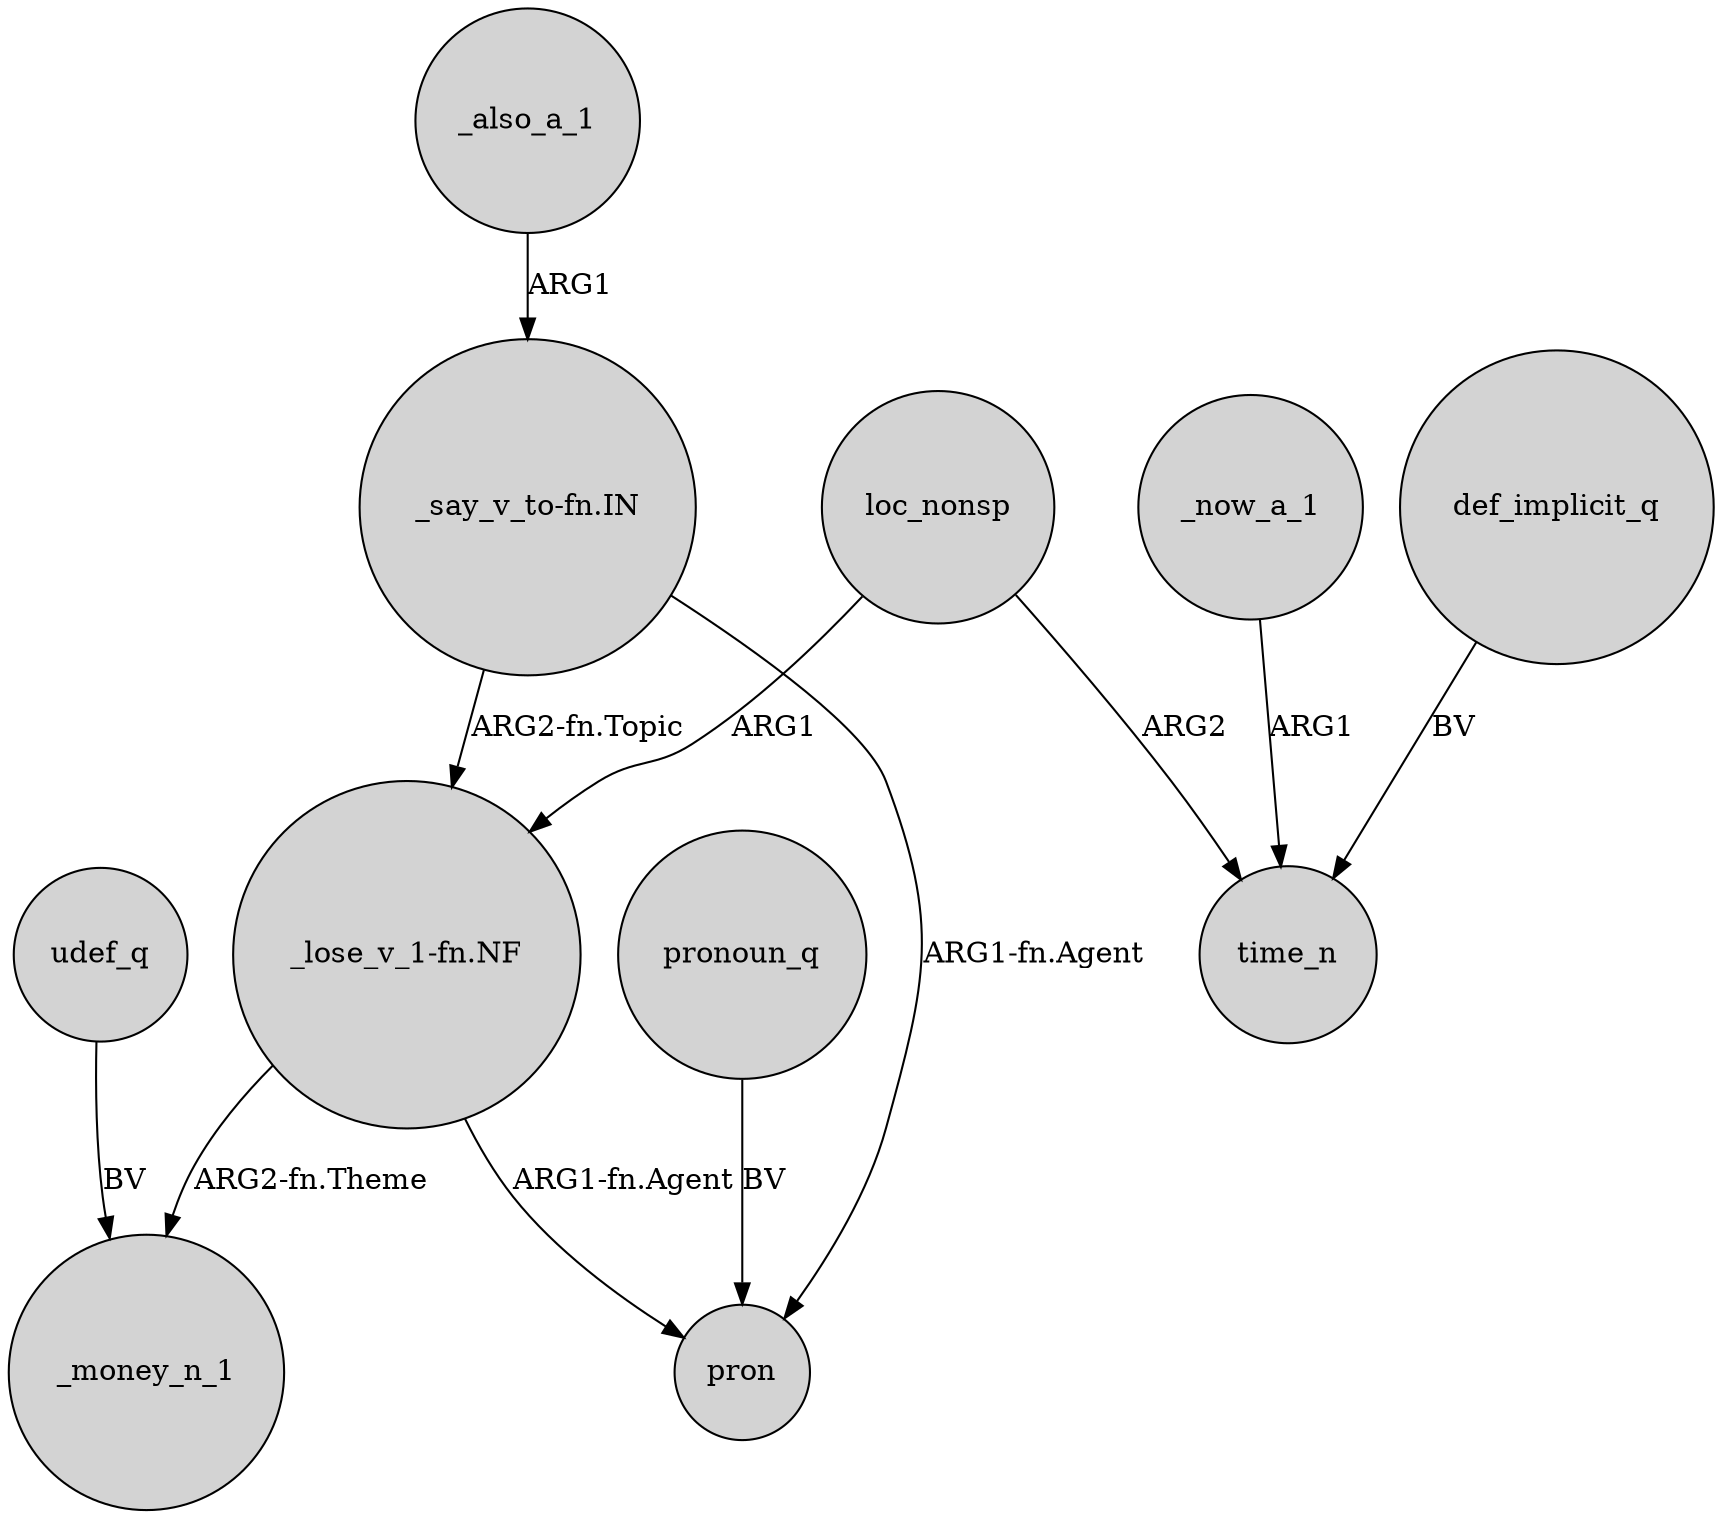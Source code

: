 digraph {
	node [shape=circle style=filled]
	udef_q -> _money_n_1 [label=BV]
	_also_a_1 -> "_say_v_to-fn.IN" [label=ARG1]
	"_lose_v_1-fn.NF" -> _money_n_1 [label="ARG2-fn.Theme"]
	"_say_v_to-fn.IN" -> "_lose_v_1-fn.NF" [label="ARG2-fn.Topic"]
	_now_a_1 -> time_n [label=ARG1]
	loc_nonsp -> time_n [label=ARG2]
	"_lose_v_1-fn.NF" -> pron [label="ARG1-fn.Agent"]
	loc_nonsp -> "_lose_v_1-fn.NF" [label=ARG1]
	def_implicit_q -> time_n [label=BV]
	"_say_v_to-fn.IN" -> pron [label="ARG1-fn.Agent"]
	pronoun_q -> pron [label=BV]
}
